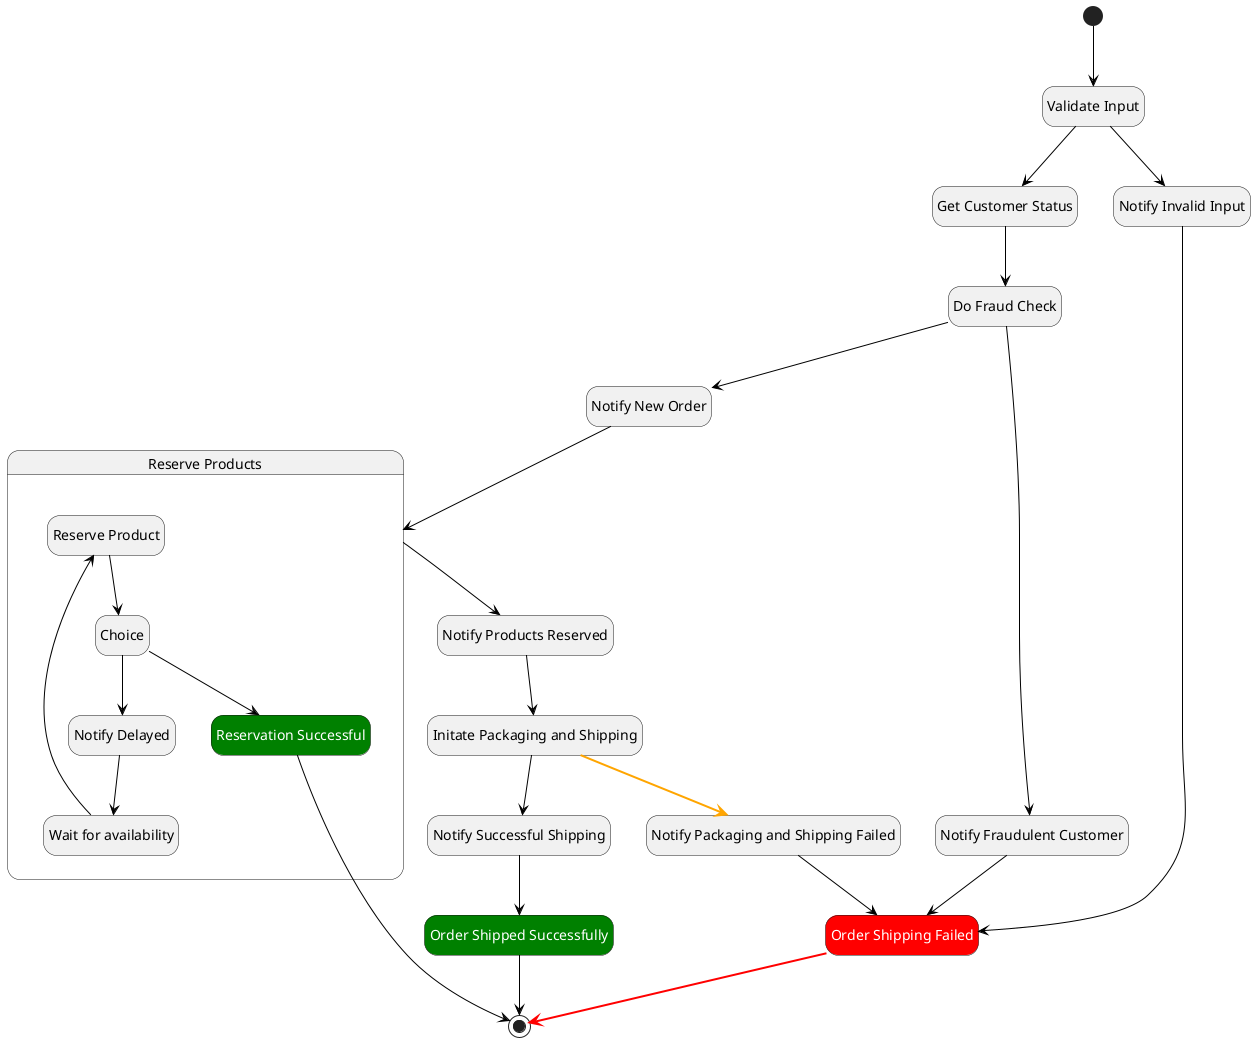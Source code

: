 
@startuml
hide empty description
skinparam LineBackgroundColor #black
skinparam ArrowColor #black
skinparam state {
    BackgroundColor<<aslFail>> #red
    FontColor<<aslFail>> #white

    BackgroundColor<<aslSucceed>> #green
    FontColor<<aslSucceed>> #white
}
state "Validate Input" as state1<<aslChoice>>
state "Get Customer Status" as state2<<aslTask>>
state "Do Fraud Check" as state3<<aslChoice>>
state "Notify New Order" as state4<<aslTask>>
state "Reserve Products" as state5<<aslMap>> {
state "Reserve Product" as state14<<aslTask>>
state "Choice" as state15<<aslChoice>>
state "Reservation Successful" as state16<<aslSucceed>>
state "Notify Delayed" as state17<<aslTask>>
state "Wait for availability" as state18<<aslWait>>
}
state "Notify Products Reserved" as state6<<aslTask>>
state "Initate Packaging and Shipping" as state7<<aslTask>>
state "Notify Successful Shipping" as state8<<aslTask>>
state "Notify Packaging and Shipping Failed" as state9<<aslTask>>
state "Notify Fraudulent Customer" as state10<<aslTask>>
state "Order Shipping Failed" as state11<<aslFail>>
state "Order Shipped Successfully" as state12<<aslSucceed>>
state "Notify Invalid Input" as state13<<aslTask>>
[*] --> state1
state1 --> state13
state1 --> state2
state2 --> state3
state3 --> state10
state3 --> state4
state4 --> state5
state5 --> state6
state6 --> state7
state7 --> state8
state7 -[bold,#orange]-> state9
state8 --> state12
state9 --> state11
state10 --> state11
state11 -[bold,#red]-> [*]
state12 --> [*]
state13 --> state11
state14 --> state15
state15 --> state17
state15 --> state16
state16 --> [*]
state17 --> state18
state18 --> state14
@enduml
